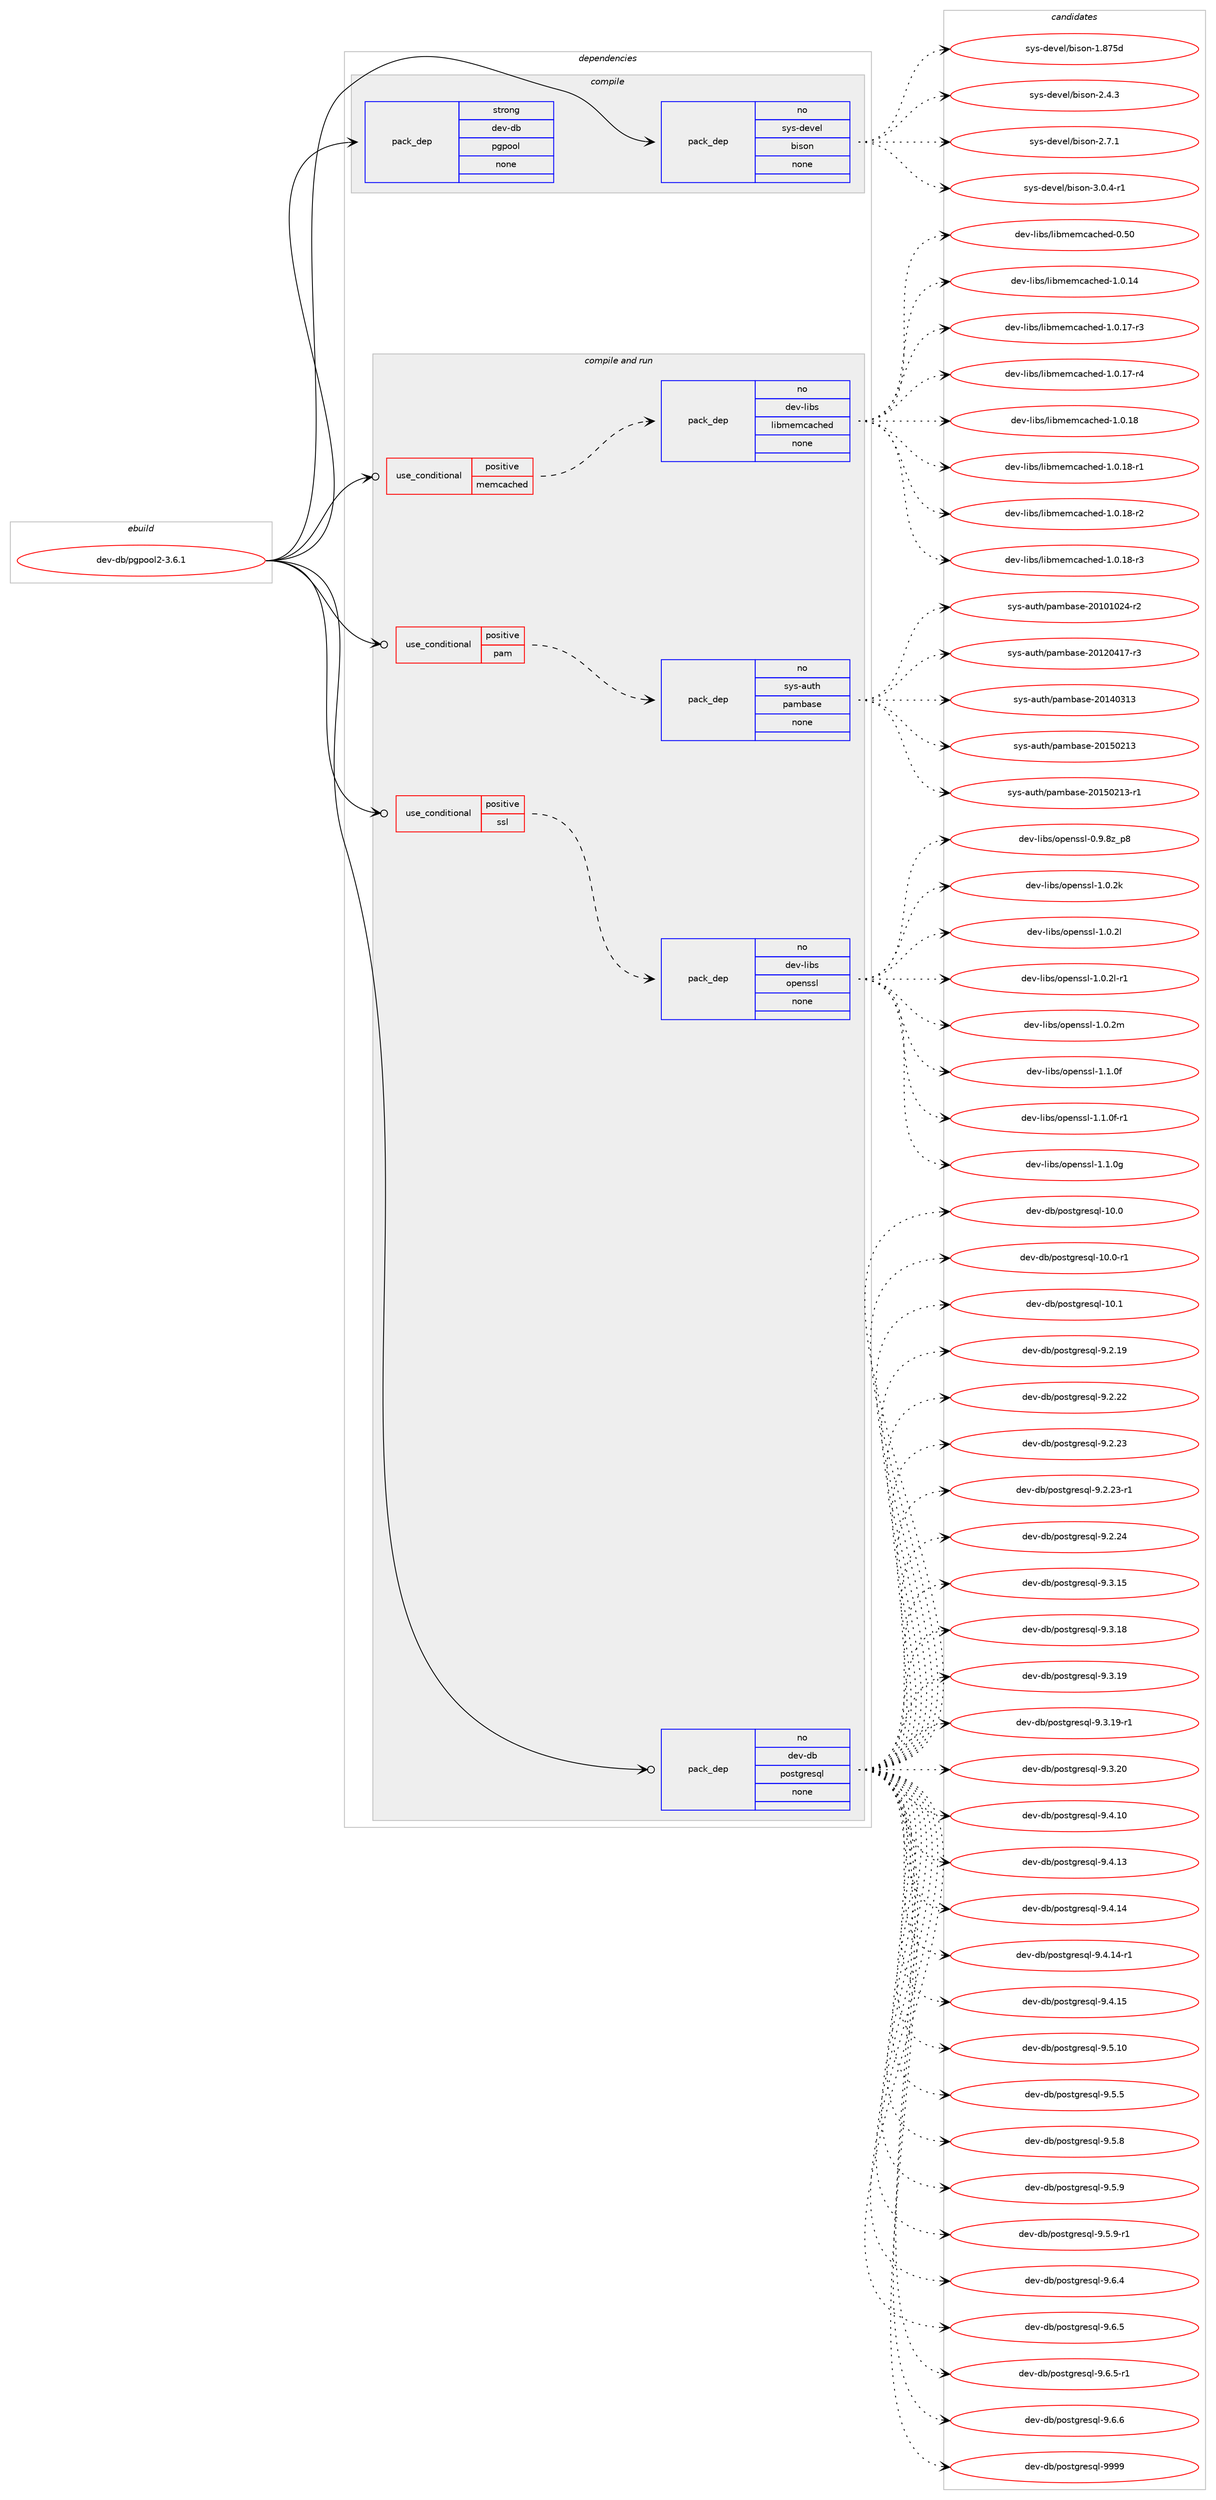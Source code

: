 digraph prolog {

# *************
# Graph options
# *************

newrank=true;
concentrate=true;
compound=true;
graph [rankdir=LR,fontname=Helvetica,fontsize=10,ranksep=1.5];#, ranksep=2.5, nodesep=0.2];
edge  [arrowhead=vee];
node  [fontname=Helvetica,fontsize=10];

# **********
# The ebuild
# **********

subgraph cluster_leftcol {
color=gray;
rank=same;
label=<<i>ebuild</i>>;
id [label="dev-db/pgpool2-3.6.1", color=red, width=4, href="../dev-db/pgpool2-3.6.1.svg"];
}

# ****************
# The dependencies
# ****************

subgraph cluster_midcol {
color=gray;
label=<<i>dependencies</i>>;
subgraph cluster_compile {
fillcolor="#eeeeee";
style=filled;
label=<<i>compile</i>>;
subgraph pack50667 {
dependency68680 [label=<<TABLE BORDER="0" CELLBORDER="1" CELLSPACING="0" CELLPADDING="4" WIDTH="220"><TR><TD ROWSPAN="6" CELLPADDING="30">pack_dep</TD></TR><TR><TD WIDTH="110">no</TD></TR><TR><TD>sys-devel</TD></TR><TR><TD>bison</TD></TR><TR><TD>none</TD></TR><TR><TD></TD></TR></TABLE>>, shape=none, color=blue];
}
id:e -> dependency68680:w [weight=20,style="solid",arrowhead="vee"];
subgraph pack50668 {
dependency68681 [label=<<TABLE BORDER="0" CELLBORDER="1" CELLSPACING="0" CELLPADDING="4" WIDTH="220"><TR><TD ROWSPAN="6" CELLPADDING="30">pack_dep</TD></TR><TR><TD WIDTH="110">strong</TD></TR><TR><TD>dev-db</TD></TR><TR><TD>pgpool</TD></TR><TR><TD>none</TD></TR><TR><TD></TD></TR></TABLE>>, shape=none, color=blue];
}
id:e -> dependency68681:w [weight=20,style="solid",arrowhead="vee"];
}
subgraph cluster_compileandrun {
fillcolor="#eeeeee";
style=filled;
label=<<i>compile and run</i>>;
subgraph cond16490 {
dependency68682 [label=<<TABLE BORDER="0" CELLBORDER="1" CELLSPACING="0" CELLPADDING="4"><TR><TD ROWSPAN="3" CELLPADDING="10">use_conditional</TD></TR><TR><TD>positive</TD></TR><TR><TD>memcached</TD></TR></TABLE>>, shape=none, color=red];
subgraph pack50669 {
dependency68683 [label=<<TABLE BORDER="0" CELLBORDER="1" CELLSPACING="0" CELLPADDING="4" WIDTH="220"><TR><TD ROWSPAN="6" CELLPADDING="30">pack_dep</TD></TR><TR><TD WIDTH="110">no</TD></TR><TR><TD>dev-libs</TD></TR><TR><TD>libmemcached</TD></TR><TR><TD>none</TD></TR><TR><TD></TD></TR></TABLE>>, shape=none, color=blue];
}
dependency68682:e -> dependency68683:w [weight=20,style="dashed",arrowhead="vee"];
}
id:e -> dependency68682:w [weight=20,style="solid",arrowhead="odotvee"];
subgraph cond16491 {
dependency68684 [label=<<TABLE BORDER="0" CELLBORDER="1" CELLSPACING="0" CELLPADDING="4"><TR><TD ROWSPAN="3" CELLPADDING="10">use_conditional</TD></TR><TR><TD>positive</TD></TR><TR><TD>pam</TD></TR></TABLE>>, shape=none, color=red];
subgraph pack50670 {
dependency68685 [label=<<TABLE BORDER="0" CELLBORDER="1" CELLSPACING="0" CELLPADDING="4" WIDTH="220"><TR><TD ROWSPAN="6" CELLPADDING="30">pack_dep</TD></TR><TR><TD WIDTH="110">no</TD></TR><TR><TD>sys-auth</TD></TR><TR><TD>pambase</TD></TR><TR><TD>none</TD></TR><TR><TD></TD></TR></TABLE>>, shape=none, color=blue];
}
dependency68684:e -> dependency68685:w [weight=20,style="dashed",arrowhead="vee"];
}
id:e -> dependency68684:w [weight=20,style="solid",arrowhead="odotvee"];
subgraph cond16492 {
dependency68686 [label=<<TABLE BORDER="0" CELLBORDER="1" CELLSPACING="0" CELLPADDING="4"><TR><TD ROWSPAN="3" CELLPADDING="10">use_conditional</TD></TR><TR><TD>positive</TD></TR><TR><TD>ssl</TD></TR></TABLE>>, shape=none, color=red];
subgraph pack50671 {
dependency68687 [label=<<TABLE BORDER="0" CELLBORDER="1" CELLSPACING="0" CELLPADDING="4" WIDTH="220"><TR><TD ROWSPAN="6" CELLPADDING="30">pack_dep</TD></TR><TR><TD WIDTH="110">no</TD></TR><TR><TD>dev-libs</TD></TR><TR><TD>openssl</TD></TR><TR><TD>none</TD></TR><TR><TD></TD></TR></TABLE>>, shape=none, color=blue];
}
dependency68686:e -> dependency68687:w [weight=20,style="dashed",arrowhead="vee"];
}
id:e -> dependency68686:w [weight=20,style="solid",arrowhead="odotvee"];
subgraph pack50672 {
dependency68688 [label=<<TABLE BORDER="0" CELLBORDER="1" CELLSPACING="0" CELLPADDING="4" WIDTH="220"><TR><TD ROWSPAN="6" CELLPADDING="30">pack_dep</TD></TR><TR><TD WIDTH="110">no</TD></TR><TR><TD>dev-db</TD></TR><TR><TD>postgresql</TD></TR><TR><TD>none</TD></TR><TR><TD></TD></TR></TABLE>>, shape=none, color=blue];
}
id:e -> dependency68688:w [weight=20,style="solid",arrowhead="odotvee"];
}
subgraph cluster_run {
fillcolor="#eeeeee";
style=filled;
label=<<i>run</i>>;
}
}

# **************
# The candidates
# **************

subgraph cluster_choices {
rank=same;
color=gray;
label=<<i>candidates</i>>;

subgraph choice50667 {
color=black;
nodesep=1;
choice115121115451001011181011084798105115111110454946565553100 [label="sys-devel/bison-1.875d", color=red, width=4,href="../sys-devel/bison-1.875d.svg"];
choice115121115451001011181011084798105115111110455046524651 [label="sys-devel/bison-2.4.3", color=red, width=4,href="../sys-devel/bison-2.4.3.svg"];
choice115121115451001011181011084798105115111110455046554649 [label="sys-devel/bison-2.7.1", color=red, width=4,href="../sys-devel/bison-2.7.1.svg"];
choice1151211154510010111810110847981051151111104551464846524511449 [label="sys-devel/bison-3.0.4-r1", color=red, width=4,href="../sys-devel/bison-3.0.4-r1.svg"];
dependency68680:e -> choice115121115451001011181011084798105115111110454946565553100:w [style=dotted,weight="100"];
dependency68680:e -> choice115121115451001011181011084798105115111110455046524651:w [style=dotted,weight="100"];
dependency68680:e -> choice115121115451001011181011084798105115111110455046554649:w [style=dotted,weight="100"];
dependency68680:e -> choice1151211154510010111810110847981051151111104551464846524511449:w [style=dotted,weight="100"];
}
subgraph choice50668 {
color=black;
nodesep=1;
}
subgraph choice50669 {
color=black;
nodesep=1;
choice100101118451081059811547108105981091011099997991041011004548465348 [label="dev-libs/libmemcached-0.50", color=red, width=4,href="../dev-libs/libmemcached-0.50.svg"];
choice1001011184510810598115471081059810910110999979910410110045494648464952 [label="dev-libs/libmemcached-1.0.14", color=red, width=4,href="../dev-libs/libmemcached-1.0.14.svg"];
choice10010111845108105981154710810598109101109999799104101100454946484649554511451 [label="dev-libs/libmemcached-1.0.17-r3", color=red, width=4,href="../dev-libs/libmemcached-1.0.17-r3.svg"];
choice10010111845108105981154710810598109101109999799104101100454946484649554511452 [label="dev-libs/libmemcached-1.0.17-r4", color=red, width=4,href="../dev-libs/libmemcached-1.0.17-r4.svg"];
choice1001011184510810598115471081059810910110999979910410110045494648464956 [label="dev-libs/libmemcached-1.0.18", color=red, width=4,href="../dev-libs/libmemcached-1.0.18.svg"];
choice10010111845108105981154710810598109101109999799104101100454946484649564511449 [label="dev-libs/libmemcached-1.0.18-r1", color=red, width=4,href="../dev-libs/libmemcached-1.0.18-r1.svg"];
choice10010111845108105981154710810598109101109999799104101100454946484649564511450 [label="dev-libs/libmemcached-1.0.18-r2", color=red, width=4,href="../dev-libs/libmemcached-1.0.18-r2.svg"];
choice10010111845108105981154710810598109101109999799104101100454946484649564511451 [label="dev-libs/libmemcached-1.0.18-r3", color=red, width=4,href="../dev-libs/libmemcached-1.0.18-r3.svg"];
dependency68683:e -> choice100101118451081059811547108105981091011099997991041011004548465348:w [style=dotted,weight="100"];
dependency68683:e -> choice1001011184510810598115471081059810910110999979910410110045494648464952:w [style=dotted,weight="100"];
dependency68683:e -> choice10010111845108105981154710810598109101109999799104101100454946484649554511451:w [style=dotted,weight="100"];
dependency68683:e -> choice10010111845108105981154710810598109101109999799104101100454946484649554511452:w [style=dotted,weight="100"];
dependency68683:e -> choice1001011184510810598115471081059810910110999979910410110045494648464956:w [style=dotted,weight="100"];
dependency68683:e -> choice10010111845108105981154710810598109101109999799104101100454946484649564511449:w [style=dotted,weight="100"];
dependency68683:e -> choice10010111845108105981154710810598109101109999799104101100454946484649564511450:w [style=dotted,weight="100"];
dependency68683:e -> choice10010111845108105981154710810598109101109999799104101100454946484649564511451:w [style=dotted,weight="100"];
}
subgraph choice50670 {
color=black;
nodesep=1;
choice1151211154597117116104471129710998971151014550484948494850524511450 [label="sys-auth/pambase-20101024-r2", color=red, width=4,href="../sys-auth/pambase-20101024-r2.svg"];
choice1151211154597117116104471129710998971151014550484950485249554511451 [label="sys-auth/pambase-20120417-r3", color=red, width=4,href="../sys-auth/pambase-20120417-r3.svg"];
choice115121115459711711610447112971099897115101455048495248514951 [label="sys-auth/pambase-20140313", color=red, width=4,href="../sys-auth/pambase-20140313.svg"];
choice115121115459711711610447112971099897115101455048495348504951 [label="sys-auth/pambase-20150213", color=red, width=4,href="../sys-auth/pambase-20150213.svg"];
choice1151211154597117116104471129710998971151014550484953485049514511449 [label="sys-auth/pambase-20150213-r1", color=red, width=4,href="../sys-auth/pambase-20150213-r1.svg"];
dependency68685:e -> choice1151211154597117116104471129710998971151014550484948494850524511450:w [style=dotted,weight="100"];
dependency68685:e -> choice1151211154597117116104471129710998971151014550484950485249554511451:w [style=dotted,weight="100"];
dependency68685:e -> choice115121115459711711610447112971099897115101455048495248514951:w [style=dotted,weight="100"];
dependency68685:e -> choice115121115459711711610447112971099897115101455048495348504951:w [style=dotted,weight="100"];
dependency68685:e -> choice1151211154597117116104471129710998971151014550484953485049514511449:w [style=dotted,weight="100"];
}
subgraph choice50671 {
color=black;
nodesep=1;
choice1001011184510810598115471111121011101151151084548465746561229511256 [label="dev-libs/openssl-0.9.8z_p8", color=red, width=4,href="../dev-libs/openssl-0.9.8z_p8.svg"];
choice100101118451081059811547111112101110115115108454946484650107 [label="dev-libs/openssl-1.0.2k", color=red, width=4,href="../dev-libs/openssl-1.0.2k.svg"];
choice100101118451081059811547111112101110115115108454946484650108 [label="dev-libs/openssl-1.0.2l", color=red, width=4,href="../dev-libs/openssl-1.0.2l.svg"];
choice1001011184510810598115471111121011101151151084549464846501084511449 [label="dev-libs/openssl-1.0.2l-r1", color=red, width=4,href="../dev-libs/openssl-1.0.2l-r1.svg"];
choice100101118451081059811547111112101110115115108454946484650109 [label="dev-libs/openssl-1.0.2m", color=red, width=4,href="../dev-libs/openssl-1.0.2m.svg"];
choice100101118451081059811547111112101110115115108454946494648102 [label="dev-libs/openssl-1.1.0f", color=red, width=4,href="../dev-libs/openssl-1.1.0f.svg"];
choice1001011184510810598115471111121011101151151084549464946481024511449 [label="dev-libs/openssl-1.1.0f-r1", color=red, width=4,href="../dev-libs/openssl-1.1.0f-r1.svg"];
choice100101118451081059811547111112101110115115108454946494648103 [label="dev-libs/openssl-1.1.0g", color=red, width=4,href="../dev-libs/openssl-1.1.0g.svg"];
dependency68687:e -> choice1001011184510810598115471111121011101151151084548465746561229511256:w [style=dotted,weight="100"];
dependency68687:e -> choice100101118451081059811547111112101110115115108454946484650107:w [style=dotted,weight="100"];
dependency68687:e -> choice100101118451081059811547111112101110115115108454946484650108:w [style=dotted,weight="100"];
dependency68687:e -> choice1001011184510810598115471111121011101151151084549464846501084511449:w [style=dotted,weight="100"];
dependency68687:e -> choice100101118451081059811547111112101110115115108454946484650109:w [style=dotted,weight="100"];
dependency68687:e -> choice100101118451081059811547111112101110115115108454946494648102:w [style=dotted,weight="100"];
dependency68687:e -> choice1001011184510810598115471111121011101151151084549464946481024511449:w [style=dotted,weight="100"];
dependency68687:e -> choice100101118451081059811547111112101110115115108454946494648103:w [style=dotted,weight="100"];
}
subgraph choice50672 {
color=black;
nodesep=1;
choice1001011184510098471121111151161031141011151131084549484648 [label="dev-db/postgresql-10.0", color=red, width=4,href="../dev-db/postgresql-10.0.svg"];
choice10010111845100984711211111511610311410111511310845494846484511449 [label="dev-db/postgresql-10.0-r1", color=red, width=4,href="../dev-db/postgresql-10.0-r1.svg"];
choice1001011184510098471121111151161031141011151131084549484649 [label="dev-db/postgresql-10.1", color=red, width=4,href="../dev-db/postgresql-10.1.svg"];
choice10010111845100984711211111511610311410111511310845574650464957 [label="dev-db/postgresql-9.2.19", color=red, width=4,href="../dev-db/postgresql-9.2.19.svg"];
choice10010111845100984711211111511610311410111511310845574650465050 [label="dev-db/postgresql-9.2.22", color=red, width=4,href="../dev-db/postgresql-9.2.22.svg"];
choice10010111845100984711211111511610311410111511310845574650465051 [label="dev-db/postgresql-9.2.23", color=red, width=4,href="../dev-db/postgresql-9.2.23.svg"];
choice100101118451009847112111115116103114101115113108455746504650514511449 [label="dev-db/postgresql-9.2.23-r1", color=red, width=4,href="../dev-db/postgresql-9.2.23-r1.svg"];
choice10010111845100984711211111511610311410111511310845574650465052 [label="dev-db/postgresql-9.2.24", color=red, width=4,href="../dev-db/postgresql-9.2.24.svg"];
choice10010111845100984711211111511610311410111511310845574651464953 [label="dev-db/postgresql-9.3.15", color=red, width=4,href="../dev-db/postgresql-9.3.15.svg"];
choice10010111845100984711211111511610311410111511310845574651464956 [label="dev-db/postgresql-9.3.18", color=red, width=4,href="../dev-db/postgresql-9.3.18.svg"];
choice10010111845100984711211111511610311410111511310845574651464957 [label="dev-db/postgresql-9.3.19", color=red, width=4,href="../dev-db/postgresql-9.3.19.svg"];
choice100101118451009847112111115116103114101115113108455746514649574511449 [label="dev-db/postgresql-9.3.19-r1", color=red, width=4,href="../dev-db/postgresql-9.3.19-r1.svg"];
choice10010111845100984711211111511610311410111511310845574651465048 [label="dev-db/postgresql-9.3.20", color=red, width=4,href="../dev-db/postgresql-9.3.20.svg"];
choice10010111845100984711211111511610311410111511310845574652464948 [label="dev-db/postgresql-9.4.10", color=red, width=4,href="../dev-db/postgresql-9.4.10.svg"];
choice10010111845100984711211111511610311410111511310845574652464951 [label="dev-db/postgresql-9.4.13", color=red, width=4,href="../dev-db/postgresql-9.4.13.svg"];
choice10010111845100984711211111511610311410111511310845574652464952 [label="dev-db/postgresql-9.4.14", color=red, width=4,href="../dev-db/postgresql-9.4.14.svg"];
choice100101118451009847112111115116103114101115113108455746524649524511449 [label="dev-db/postgresql-9.4.14-r1", color=red, width=4,href="../dev-db/postgresql-9.4.14-r1.svg"];
choice10010111845100984711211111511610311410111511310845574652464953 [label="dev-db/postgresql-9.4.15", color=red, width=4,href="../dev-db/postgresql-9.4.15.svg"];
choice10010111845100984711211111511610311410111511310845574653464948 [label="dev-db/postgresql-9.5.10", color=red, width=4,href="../dev-db/postgresql-9.5.10.svg"];
choice100101118451009847112111115116103114101115113108455746534653 [label="dev-db/postgresql-9.5.5", color=red, width=4,href="../dev-db/postgresql-9.5.5.svg"];
choice100101118451009847112111115116103114101115113108455746534656 [label="dev-db/postgresql-9.5.8", color=red, width=4,href="../dev-db/postgresql-9.5.8.svg"];
choice100101118451009847112111115116103114101115113108455746534657 [label="dev-db/postgresql-9.5.9", color=red, width=4,href="../dev-db/postgresql-9.5.9.svg"];
choice1001011184510098471121111151161031141011151131084557465346574511449 [label="dev-db/postgresql-9.5.9-r1", color=red, width=4,href="../dev-db/postgresql-9.5.9-r1.svg"];
choice100101118451009847112111115116103114101115113108455746544652 [label="dev-db/postgresql-9.6.4", color=red, width=4,href="../dev-db/postgresql-9.6.4.svg"];
choice100101118451009847112111115116103114101115113108455746544653 [label="dev-db/postgresql-9.6.5", color=red, width=4,href="../dev-db/postgresql-9.6.5.svg"];
choice1001011184510098471121111151161031141011151131084557465446534511449 [label="dev-db/postgresql-9.6.5-r1", color=red, width=4,href="../dev-db/postgresql-9.6.5-r1.svg"];
choice100101118451009847112111115116103114101115113108455746544654 [label="dev-db/postgresql-9.6.6", color=red, width=4,href="../dev-db/postgresql-9.6.6.svg"];
choice1001011184510098471121111151161031141011151131084557575757 [label="dev-db/postgresql-9999", color=red, width=4,href="../dev-db/postgresql-9999.svg"];
dependency68688:e -> choice1001011184510098471121111151161031141011151131084549484648:w [style=dotted,weight="100"];
dependency68688:e -> choice10010111845100984711211111511610311410111511310845494846484511449:w [style=dotted,weight="100"];
dependency68688:e -> choice1001011184510098471121111151161031141011151131084549484649:w [style=dotted,weight="100"];
dependency68688:e -> choice10010111845100984711211111511610311410111511310845574650464957:w [style=dotted,weight="100"];
dependency68688:e -> choice10010111845100984711211111511610311410111511310845574650465050:w [style=dotted,weight="100"];
dependency68688:e -> choice10010111845100984711211111511610311410111511310845574650465051:w [style=dotted,weight="100"];
dependency68688:e -> choice100101118451009847112111115116103114101115113108455746504650514511449:w [style=dotted,weight="100"];
dependency68688:e -> choice10010111845100984711211111511610311410111511310845574650465052:w [style=dotted,weight="100"];
dependency68688:e -> choice10010111845100984711211111511610311410111511310845574651464953:w [style=dotted,weight="100"];
dependency68688:e -> choice10010111845100984711211111511610311410111511310845574651464956:w [style=dotted,weight="100"];
dependency68688:e -> choice10010111845100984711211111511610311410111511310845574651464957:w [style=dotted,weight="100"];
dependency68688:e -> choice100101118451009847112111115116103114101115113108455746514649574511449:w [style=dotted,weight="100"];
dependency68688:e -> choice10010111845100984711211111511610311410111511310845574651465048:w [style=dotted,weight="100"];
dependency68688:e -> choice10010111845100984711211111511610311410111511310845574652464948:w [style=dotted,weight="100"];
dependency68688:e -> choice10010111845100984711211111511610311410111511310845574652464951:w [style=dotted,weight="100"];
dependency68688:e -> choice10010111845100984711211111511610311410111511310845574652464952:w [style=dotted,weight="100"];
dependency68688:e -> choice100101118451009847112111115116103114101115113108455746524649524511449:w [style=dotted,weight="100"];
dependency68688:e -> choice10010111845100984711211111511610311410111511310845574652464953:w [style=dotted,weight="100"];
dependency68688:e -> choice10010111845100984711211111511610311410111511310845574653464948:w [style=dotted,weight="100"];
dependency68688:e -> choice100101118451009847112111115116103114101115113108455746534653:w [style=dotted,weight="100"];
dependency68688:e -> choice100101118451009847112111115116103114101115113108455746534656:w [style=dotted,weight="100"];
dependency68688:e -> choice100101118451009847112111115116103114101115113108455746534657:w [style=dotted,weight="100"];
dependency68688:e -> choice1001011184510098471121111151161031141011151131084557465346574511449:w [style=dotted,weight="100"];
dependency68688:e -> choice100101118451009847112111115116103114101115113108455746544652:w [style=dotted,weight="100"];
dependency68688:e -> choice100101118451009847112111115116103114101115113108455746544653:w [style=dotted,weight="100"];
dependency68688:e -> choice1001011184510098471121111151161031141011151131084557465446534511449:w [style=dotted,weight="100"];
dependency68688:e -> choice100101118451009847112111115116103114101115113108455746544654:w [style=dotted,weight="100"];
dependency68688:e -> choice1001011184510098471121111151161031141011151131084557575757:w [style=dotted,weight="100"];
}
}

}
